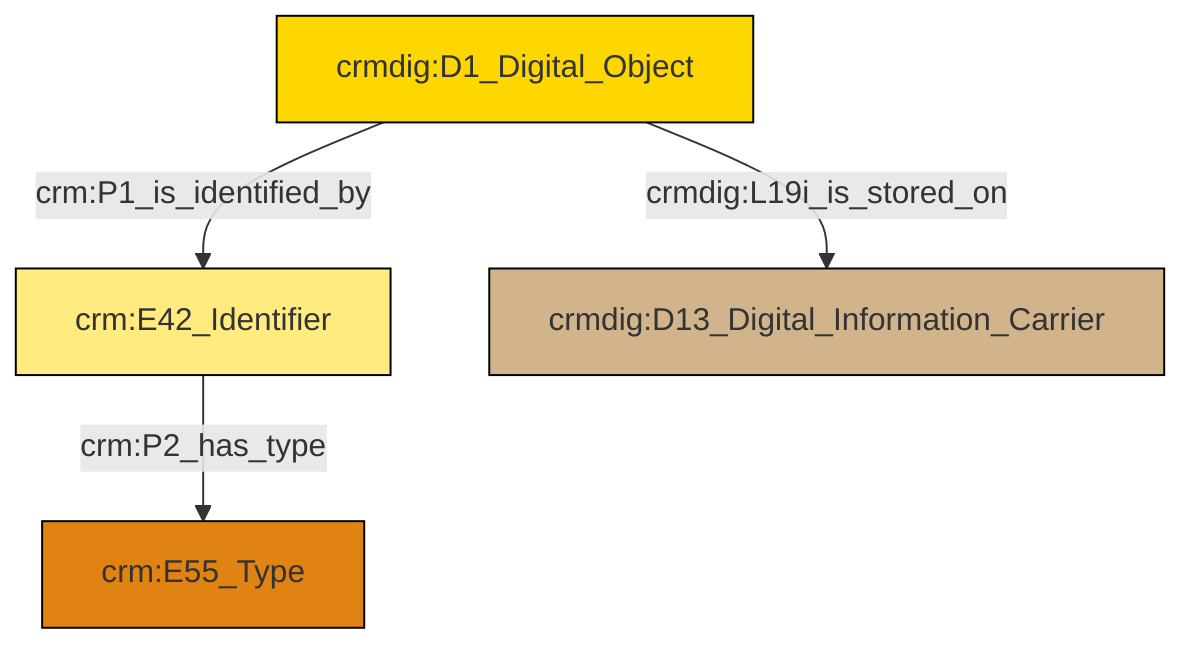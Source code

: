 graph TD
classDef Literal fill:#f2f2f2,stroke:#000000;
classDef CRM_Entity fill:#FFFFFF,stroke:#000000;
classDef Temporal_Entity fill:#00C9E6, stroke:#000000;
classDef Type fill:#E18312, stroke:#000000;
classDef Time-Span fill:#2C9C91, stroke:#000000;
classDef Appellation fill:#FFEB7F, stroke:#000000;
classDef Place fill:#008836, stroke:#000000;
classDef Persistent_Item fill:#B266B2, stroke:#000000;
classDef Conceptual_Object fill:#FFD700, stroke:#000000;
classDef Physical_Thing fill:#D2B48C, stroke:#000000;
classDef Actor fill:#f58aad, stroke:#000000;
classDef PC_Classes fill:#4ce600, stroke:#000000;
classDef Multi fill:#cccccc,stroke:#000000;

0["crm:E42_Identifier"]:::Appellation -->|crm:P2_has_type| 2["crm:E55_Type"]:::Type
3["crmdig:D1_Digital_Object"]:::Conceptual_Object -->|crm:P1_is_identified_by| 0["crm:E42_Identifier"]:::Appellation
3["crmdig:D1_Digital_Object"]:::Conceptual_Object -->|crmdig:L19i_is_stored_on| 5["crmdig:D13_Digital_Information_Carrier"]:::Physical_Thing